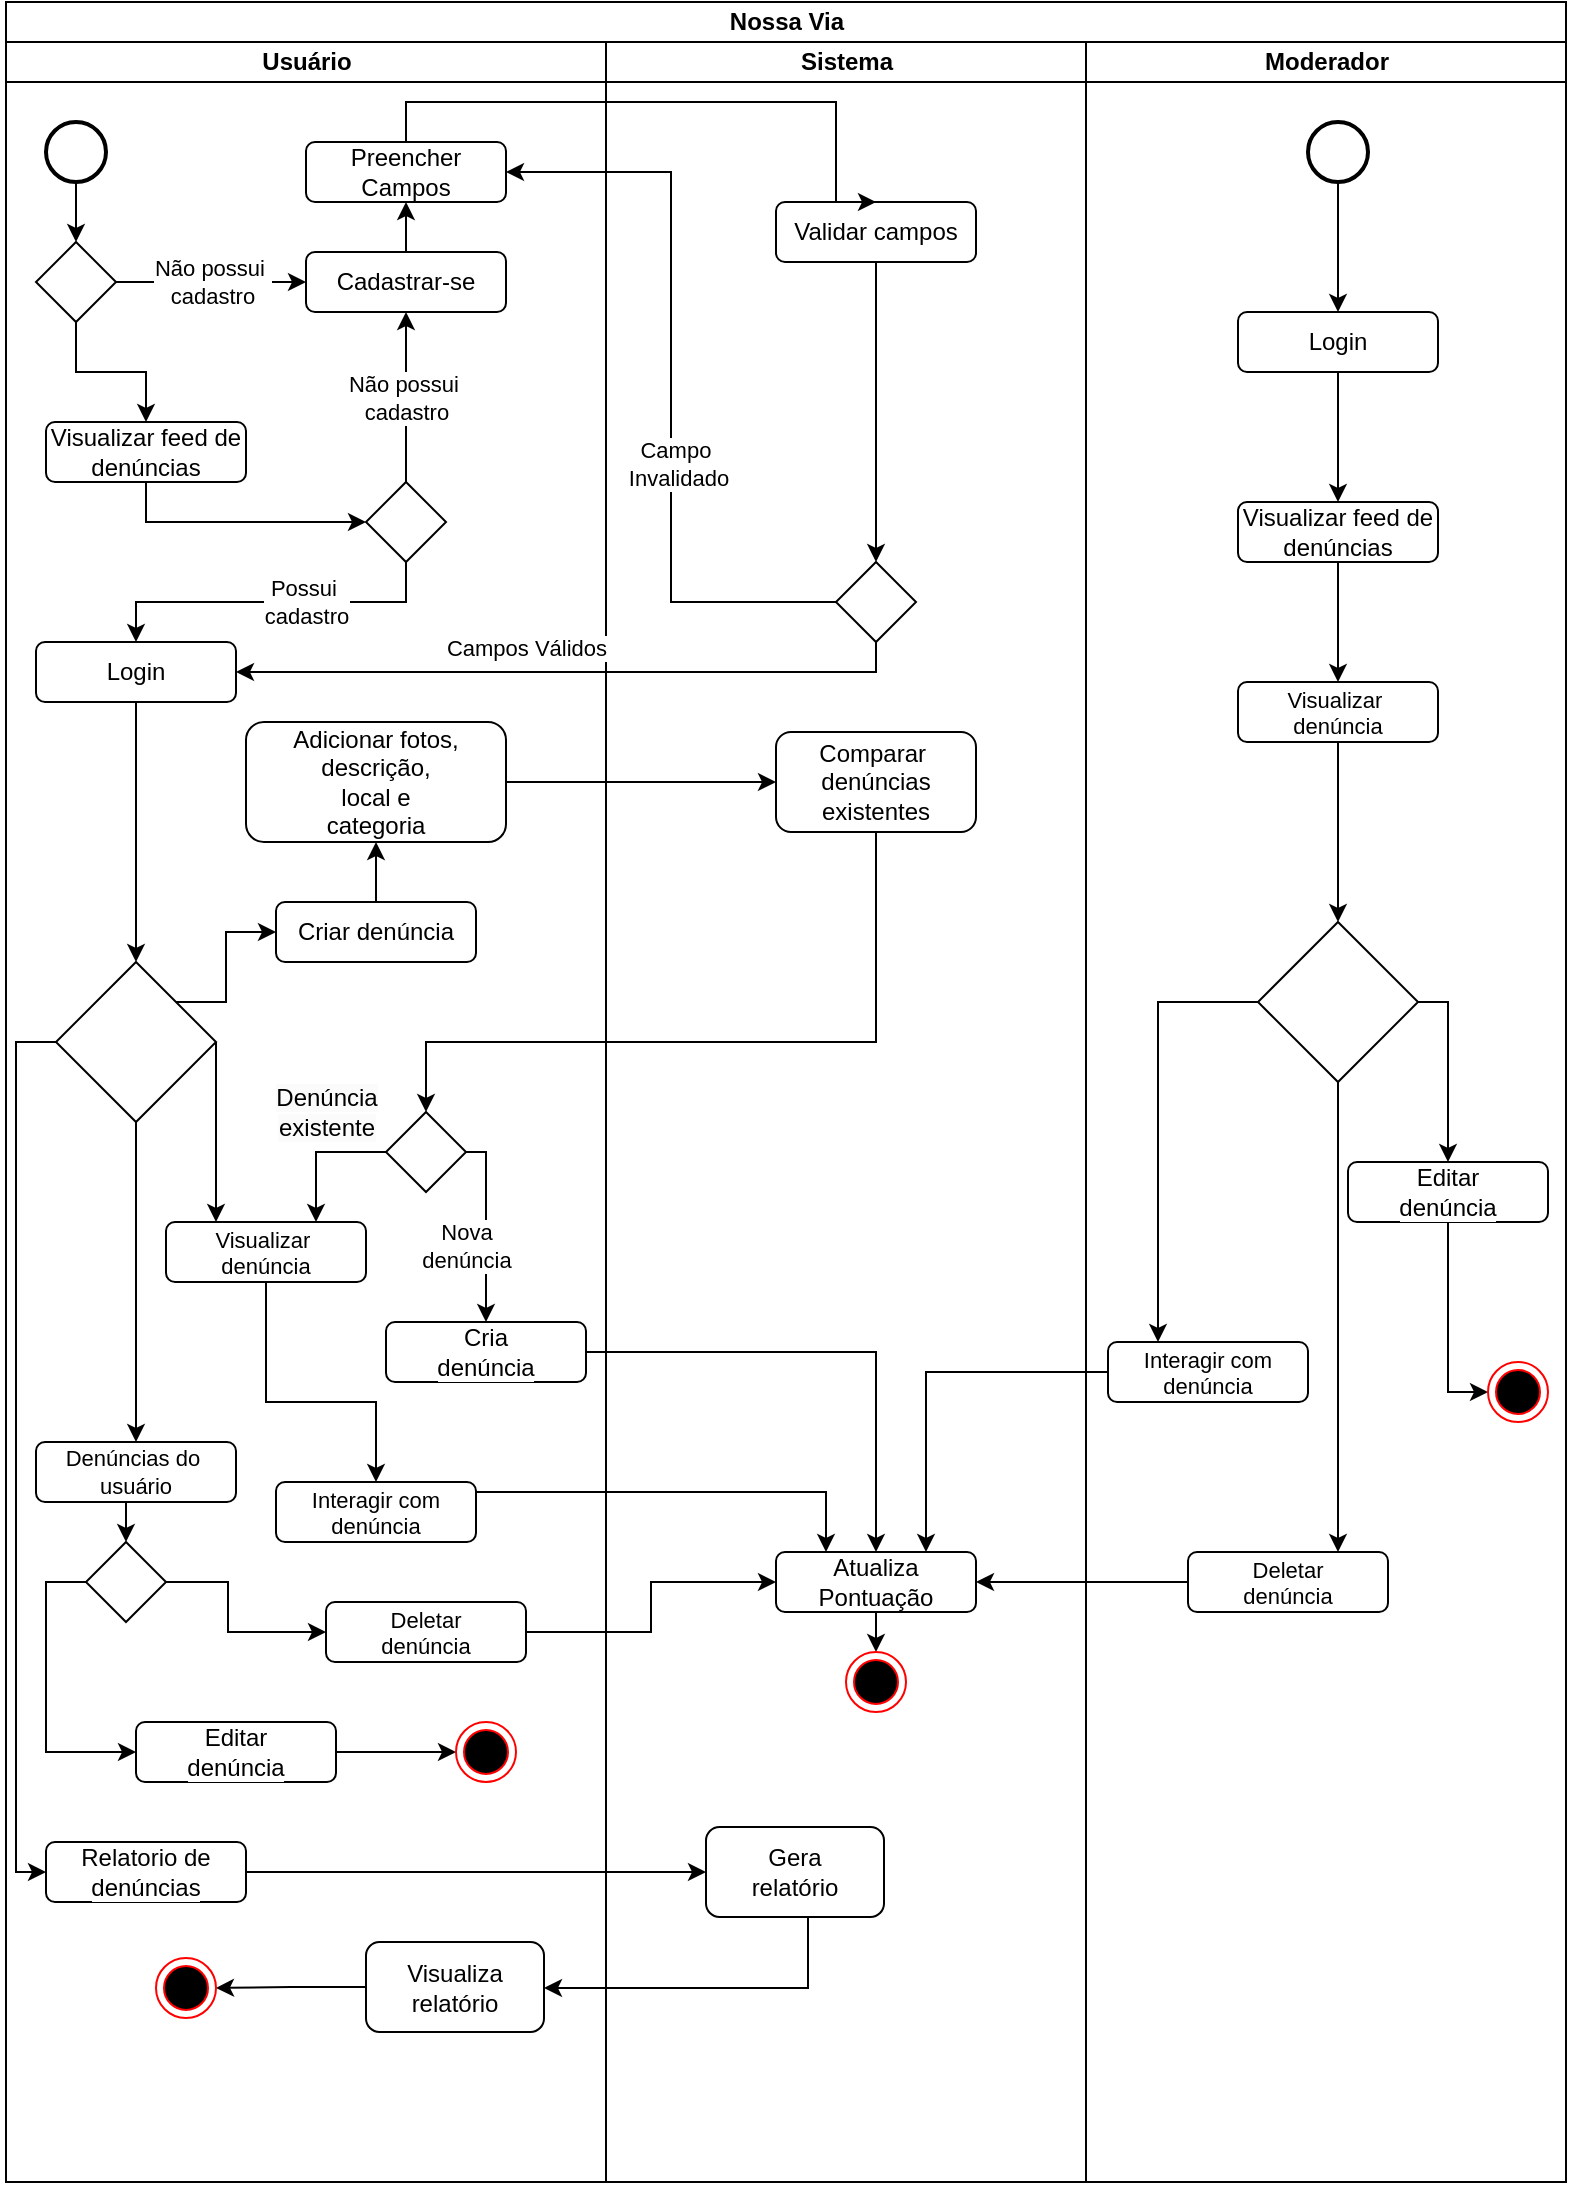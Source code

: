 <mxfile version="24.4.2" type="github">
  <diagram name="Página-1" id="CHLdNeRNkdQImlqFNEV8">
    <mxGraphModel dx="1167" dy="522" grid="1" gridSize="10" guides="1" tooltips="1" connect="1" arrows="1" fold="1" page="1" pageScale="1" pageWidth="827" pageHeight="1169" math="0" shadow="0">
      <root>
        <mxCell id="0" />
        <mxCell id="1" parent="0" />
        <mxCell id="Az9y1kuylAXkykiQbufH-1" value="Nossa Via" style="swimlane;childLayout=stackLayout;resizeParent=1;resizeParentMax=0;startSize=20;html=1;" parent="1" vertex="1">
          <mxGeometry x="9" y="30" width="780" height="1090" as="geometry" />
        </mxCell>
        <mxCell id="Az9y1kuylAXkykiQbufH-2" value="Usuário" style="swimlane;startSize=20;html=1;" parent="Az9y1kuylAXkykiQbufH-1" vertex="1">
          <mxGeometry y="20" width="300" height="1070" as="geometry" />
        </mxCell>
        <mxCell id="Az9y1kuylAXkykiQbufH-11" value="" style="strokeWidth=2;html=1;shape=mxgraph.flowchart.start_2;whiteSpace=wrap;" parent="Az9y1kuylAXkykiQbufH-2" vertex="1">
          <mxGeometry x="20" y="40" width="30" height="30" as="geometry" />
        </mxCell>
        <mxCell id="Az9y1kuylAXkykiQbufH-15" value="Cadastrar-se" style="rounded=1;whiteSpace=wrap;html=1;" parent="Az9y1kuylAXkykiQbufH-2" vertex="1">
          <mxGeometry x="150" y="105" width="100" height="30" as="geometry" />
        </mxCell>
        <mxCell id="Az9y1kuylAXkykiQbufH-16" value="Preencher Campos" style="rounded=1;whiteSpace=wrap;html=1;" parent="Az9y1kuylAXkykiQbufH-2" vertex="1">
          <mxGeometry x="150" y="50" width="100" height="30" as="geometry" />
        </mxCell>
        <mxCell id="Az9y1kuylAXkykiQbufH-37" style="edgeStyle=orthogonalEdgeStyle;rounded=0;orthogonalLoop=1;jettySize=auto;html=1;exitX=0.5;exitY=1;exitDx=0;exitDy=0;entryX=0;entryY=0.5;entryDx=0;entryDy=0;" parent="Az9y1kuylAXkykiQbufH-2" source="Az9y1kuylAXkykiQbufH-17" target="Az9y1kuylAXkykiQbufH-21" edge="1">
          <mxGeometry relative="1" as="geometry">
            <Array as="points">
              <mxPoint x="70" y="240" />
            </Array>
          </mxGeometry>
        </mxCell>
        <mxCell id="Az9y1kuylAXkykiQbufH-17" value="Visualizar feed de denúncias" style="rounded=1;whiteSpace=wrap;html=1;" parent="Az9y1kuylAXkykiQbufH-2" vertex="1">
          <mxGeometry x="20" y="190" width="100" height="30" as="geometry" />
        </mxCell>
        <mxCell id="LEmSxex1HMGeFkHmw5tu-7" style="edgeStyle=orthogonalEdgeStyle;rounded=0;orthogonalLoop=1;jettySize=auto;html=1;exitX=0.5;exitY=1;exitDx=0;exitDy=0;entryX=0.5;entryY=0;entryDx=0;entryDy=0;" edge="1" parent="Az9y1kuylAXkykiQbufH-2" source="Az9y1kuylAXkykiQbufH-19" target="LEmSxex1HMGeFkHmw5tu-8">
          <mxGeometry relative="1" as="geometry">
            <mxPoint x="100" y="380" as="targetPoint" />
          </mxGeometry>
        </mxCell>
        <mxCell id="Az9y1kuylAXkykiQbufH-19" value="Login" style="rounded=1;whiteSpace=wrap;html=1;" parent="Az9y1kuylAXkykiQbufH-2" vertex="1">
          <mxGeometry x="15" y="300" width="100" height="30" as="geometry" />
        </mxCell>
        <mxCell id="Az9y1kuylAXkykiQbufH-34" style="edgeStyle=orthogonalEdgeStyle;rounded=0;orthogonalLoop=1;jettySize=auto;html=1;exitX=0.5;exitY=1;exitDx=0;exitDy=0;entryX=0.5;entryY=0;entryDx=0;entryDy=0;" parent="Az9y1kuylAXkykiQbufH-2" source="Az9y1kuylAXkykiQbufH-20" target="Az9y1kuylAXkykiQbufH-17" edge="1">
          <mxGeometry relative="1" as="geometry" />
        </mxCell>
        <mxCell id="Az9y1kuylAXkykiQbufH-20" value="" style="rhombus;whiteSpace=wrap;html=1;" parent="Az9y1kuylAXkykiQbufH-2" vertex="1">
          <mxGeometry x="15" y="100" width="40" height="40" as="geometry" />
        </mxCell>
        <mxCell id="LEmSxex1HMGeFkHmw5tu-4" style="edgeStyle=orthogonalEdgeStyle;rounded=0;orthogonalLoop=1;jettySize=auto;html=1;exitX=0.5;exitY=1;exitDx=0;exitDy=0;" edge="1" parent="Az9y1kuylAXkykiQbufH-2" source="Az9y1kuylAXkykiQbufH-21" target="Az9y1kuylAXkykiQbufH-19">
          <mxGeometry relative="1" as="geometry" />
        </mxCell>
        <mxCell id="Az9y1kuylAXkykiQbufH-21" value="" style="rhombus;whiteSpace=wrap;html=1;" parent="Az9y1kuylAXkykiQbufH-2" vertex="1">
          <mxGeometry x="180" y="220" width="40" height="40" as="geometry" />
        </mxCell>
        <mxCell id="Az9y1kuylAXkykiQbufH-22" value="" style="endArrow=classic;html=1;rounded=0;exitX=0.5;exitY=1;exitDx=0;exitDy=0;exitPerimeter=0;entryX=0.5;entryY=0;entryDx=0;entryDy=0;" parent="Az9y1kuylAXkykiQbufH-2" source="Az9y1kuylAXkykiQbufH-11" target="Az9y1kuylAXkykiQbufH-20" edge="1">
          <mxGeometry width="50" height="50" relative="1" as="geometry">
            <mxPoint x="55" y="90" as="sourcePoint" />
            <mxPoint x="125" y="90" as="targetPoint" />
          </mxGeometry>
        </mxCell>
        <mxCell id="Az9y1kuylAXkykiQbufH-23" value="" style="endArrow=classic;html=1;rounded=0;entryX=0;entryY=0.5;entryDx=0;entryDy=0;exitX=1;exitY=0.5;exitDx=0;exitDy=0;" parent="Az9y1kuylAXkykiQbufH-2" target="Az9y1kuylAXkykiQbufH-15" edge="1" source="Az9y1kuylAXkykiQbufH-20">
          <mxGeometry relative="1" as="geometry">
            <mxPoint x="55" y="109.41" as="sourcePoint" />
            <mxPoint x="155" y="109.41" as="targetPoint" />
          </mxGeometry>
        </mxCell>
        <mxCell id="Az9y1kuylAXkykiQbufH-24" value="Não possui&amp;nbsp;&lt;div&gt;cadastro&lt;/div&gt;" style="edgeLabel;resizable=0;html=1;;align=center;verticalAlign=middle;" parent="Az9y1kuylAXkykiQbufH-23" connectable="0" vertex="1">
          <mxGeometry relative="1" as="geometry" />
        </mxCell>
        <mxCell id="Az9y1kuylAXkykiQbufH-25" value="" style="endArrow=classic;html=1;rounded=0;exitX=0.5;exitY=0;exitDx=0;exitDy=0;entryX=0.5;entryY=1;entryDx=0;entryDy=0;" parent="Az9y1kuylAXkykiQbufH-2" source="Az9y1kuylAXkykiQbufH-15" target="Az9y1kuylAXkykiQbufH-16" edge="1">
          <mxGeometry width="50" height="50" relative="1" as="geometry">
            <mxPoint x="200" y="120" as="sourcePoint" />
            <mxPoint x="270" y="120" as="targetPoint" />
          </mxGeometry>
        </mxCell>
        <mxCell id="Az9y1kuylAXkykiQbufH-38" value="" style="endArrow=classic;html=1;rounded=0;entryX=0.5;entryY=1;entryDx=0;entryDy=0;exitX=0.5;exitY=0;exitDx=0;exitDy=0;" parent="Az9y1kuylAXkykiQbufH-2" source="Az9y1kuylAXkykiQbufH-21" target="Az9y1kuylAXkykiQbufH-15" edge="1">
          <mxGeometry relative="1" as="geometry">
            <mxPoint x="210" y="200" as="sourcePoint" />
            <mxPoint x="255" y="205" as="targetPoint" />
          </mxGeometry>
        </mxCell>
        <mxCell id="Az9y1kuylAXkykiQbufH-39" value="Não possui&amp;nbsp;&lt;div&gt;cadastro&lt;/div&gt;" style="edgeLabel;resizable=0;html=1;;align=center;verticalAlign=middle;" parent="Az9y1kuylAXkykiQbufH-38" connectable="0" vertex="1">
          <mxGeometry relative="1" as="geometry" />
        </mxCell>
        <mxCell id="LEmSxex1HMGeFkHmw5tu-5" value="Possui&amp;nbsp;&lt;div&gt;cadastro&lt;/div&gt;" style="edgeLabel;resizable=0;html=1;;align=center;verticalAlign=middle;" connectable="0" vertex="1" parent="Az9y1kuylAXkykiQbufH-2">
          <mxGeometry x="210" y="190" as="geometry">
            <mxPoint x="-60" y="90" as="offset" />
          </mxGeometry>
        </mxCell>
        <mxCell id="LEmSxex1HMGeFkHmw5tu-9" style="edgeStyle=orthogonalEdgeStyle;rounded=0;orthogonalLoop=1;jettySize=auto;html=1;exitX=1;exitY=0;exitDx=0;exitDy=0;entryX=0;entryY=0.5;entryDx=0;entryDy=0;" edge="1" parent="Az9y1kuylAXkykiQbufH-2" source="LEmSxex1HMGeFkHmw5tu-8" target="LEmSxex1HMGeFkHmw5tu-11">
          <mxGeometry relative="1" as="geometry">
            <mxPoint x="110" y="450" as="targetPoint" />
            <Array as="points">
              <mxPoint x="110" y="480" />
              <mxPoint x="110" y="445" />
            </Array>
          </mxGeometry>
        </mxCell>
        <mxCell id="LEmSxex1HMGeFkHmw5tu-42" style="edgeStyle=orthogonalEdgeStyle;rounded=0;orthogonalLoop=1;jettySize=auto;html=1;exitX=1;exitY=0.5;exitDx=0;exitDy=0;entryX=0.25;entryY=0;entryDx=0;entryDy=0;" edge="1" parent="Az9y1kuylAXkykiQbufH-2" source="LEmSxex1HMGeFkHmw5tu-8" target="LEmSxex1HMGeFkHmw5tu-41">
          <mxGeometry relative="1" as="geometry">
            <Array as="points">
              <mxPoint x="105" y="550" />
              <mxPoint x="105" y="550" />
            </Array>
          </mxGeometry>
        </mxCell>
        <mxCell id="LEmSxex1HMGeFkHmw5tu-134" style="edgeStyle=orthogonalEdgeStyle;rounded=0;orthogonalLoop=1;jettySize=auto;html=1;exitX=0;exitY=0.5;exitDx=0;exitDy=0;entryX=0;entryY=0.5;entryDx=0;entryDy=0;" edge="1" parent="Az9y1kuylAXkykiQbufH-2" source="LEmSxex1HMGeFkHmw5tu-8" target="LEmSxex1HMGeFkHmw5tu-132">
          <mxGeometry relative="1" as="geometry" />
        </mxCell>
        <mxCell id="LEmSxex1HMGeFkHmw5tu-138" style="edgeStyle=orthogonalEdgeStyle;rounded=0;orthogonalLoop=1;jettySize=auto;html=1;exitX=0.5;exitY=1;exitDx=0;exitDy=0;entryX=0.5;entryY=0;entryDx=0;entryDy=0;" edge="1" parent="Az9y1kuylAXkykiQbufH-2" source="LEmSxex1HMGeFkHmw5tu-8" target="LEmSxex1HMGeFkHmw5tu-135">
          <mxGeometry relative="1" as="geometry" />
        </mxCell>
        <mxCell id="LEmSxex1HMGeFkHmw5tu-8" value="" style="rhombus;whiteSpace=wrap;html=1;" vertex="1" parent="Az9y1kuylAXkykiQbufH-2">
          <mxGeometry x="25" y="460" width="80" height="80" as="geometry" />
        </mxCell>
        <mxCell id="LEmSxex1HMGeFkHmw5tu-35" style="edgeStyle=orthogonalEdgeStyle;rounded=0;orthogonalLoop=1;jettySize=auto;html=1;exitX=0.5;exitY=0;exitDx=0;exitDy=0;entryX=0.5;entryY=1;entryDx=0;entryDy=0;" edge="1" parent="Az9y1kuylAXkykiQbufH-2" source="LEmSxex1HMGeFkHmw5tu-11" target="LEmSxex1HMGeFkHmw5tu-34">
          <mxGeometry relative="1" as="geometry" />
        </mxCell>
        <mxCell id="LEmSxex1HMGeFkHmw5tu-11" value="&lt;font style=&quot;font-size: 12px;&quot;&gt;Criar&amp;nbsp;&lt;span style=&quot;text-wrap: nowrap; background-color: rgb(255, 255, 255);&quot;&gt;denúncia&lt;/span&gt;&lt;/font&gt;" style="rounded=1;whiteSpace=wrap;html=1;" vertex="1" parent="Az9y1kuylAXkykiQbufH-2">
          <mxGeometry x="135" y="430" width="100" height="30" as="geometry" />
        </mxCell>
        <mxCell id="LEmSxex1HMGeFkHmw5tu-34" value="Adicionar fotos,&lt;br&gt;descrição,&lt;br&gt;local e&lt;br&gt;categoria" style="rounded=1;whiteSpace=wrap;html=1;" vertex="1" parent="Az9y1kuylAXkykiQbufH-2">
          <mxGeometry x="120" y="340" width="130" height="60" as="geometry" />
        </mxCell>
        <mxCell id="LEmSxex1HMGeFkHmw5tu-133" style="edgeStyle=orthogonalEdgeStyle;rounded=0;orthogonalLoop=1;jettySize=auto;html=1;exitX=0.5;exitY=1;exitDx=0;exitDy=0;entryX=0.5;entryY=0;entryDx=0;entryDy=0;" edge="1" parent="Az9y1kuylAXkykiQbufH-2" source="LEmSxex1HMGeFkHmw5tu-41" target="LEmSxex1HMGeFkHmw5tu-75">
          <mxGeometry relative="1" as="geometry">
            <Array as="points">
              <mxPoint x="130" y="680" />
              <mxPoint x="185" y="680" />
            </Array>
          </mxGeometry>
        </mxCell>
        <mxCell id="LEmSxex1HMGeFkHmw5tu-41" value="&lt;font style=&quot;font-size: 11px;&quot;&gt;Visualizar&amp;nbsp;&lt;/font&gt;&lt;div style=&quot;font-size: 11px;&quot;&gt;&lt;span style=&quot;text-wrap: nowrap; background-color: rgb(255, 255, 255);&quot;&gt;&lt;font style=&quot;font-size: 11px;&quot;&gt;denúncia&lt;/font&gt;&lt;/span&gt;&lt;/div&gt;" style="rounded=1;whiteSpace=wrap;html=1;" vertex="1" parent="Az9y1kuylAXkykiQbufH-2">
          <mxGeometry x="80" y="590" width="100" height="30" as="geometry" />
        </mxCell>
        <mxCell id="LEmSxex1HMGeFkHmw5tu-75" value="&lt;font style=&quot;font-size: 11px;&quot;&gt;Interagir com&lt;/font&gt;&lt;div style=&quot;font-size: 11px;&quot;&gt;&lt;span style=&quot;text-wrap: nowrap; background-color: rgb(255, 255, 255);&quot;&gt;&lt;font style=&quot;font-size: 11px;&quot;&gt;denúncia&lt;/font&gt;&lt;/span&gt;&lt;br&gt;&lt;/div&gt;" style="rounded=1;whiteSpace=wrap;html=1;" vertex="1" parent="Az9y1kuylAXkykiQbufH-2">
          <mxGeometry x="135" y="720" width="100" height="30" as="geometry" />
        </mxCell>
        <mxCell id="LEmSxex1HMGeFkHmw5tu-127" value="&lt;font style=&quot;font-size: 11px;&quot;&gt;Deletar&lt;/font&gt;&lt;div style=&quot;font-size: 11px;&quot;&gt;&lt;span style=&quot;text-wrap: nowrap; background-color: rgb(255, 255, 255);&quot;&gt;&lt;font style=&quot;font-size: 11px;&quot;&gt;denúncia&lt;/font&gt;&lt;/span&gt;&lt;br&gt;&lt;/div&gt;" style="rounded=1;whiteSpace=wrap;html=1;" vertex="1" parent="Az9y1kuylAXkykiQbufH-2">
          <mxGeometry x="160" y="780" width="100" height="30" as="geometry" />
        </mxCell>
        <mxCell id="LEmSxex1HMGeFkHmw5tu-131" style="edgeStyle=orthogonalEdgeStyle;rounded=0;orthogonalLoop=1;jettySize=auto;html=1;exitX=1;exitY=0.5;exitDx=0;exitDy=0;entryX=0;entryY=0.5;entryDx=0;entryDy=0;" edge="1" parent="Az9y1kuylAXkykiQbufH-2" source="LEmSxex1HMGeFkHmw5tu-128" target="LEmSxex1HMGeFkHmw5tu-129">
          <mxGeometry relative="1" as="geometry" />
        </mxCell>
        <mxCell id="LEmSxex1HMGeFkHmw5tu-128" value="Editar&lt;div&gt;&lt;span style=&quot;text-wrap: nowrap; background-color: rgb(255, 255, 255);&quot;&gt;denúncia&lt;/span&gt;&lt;br&gt;&lt;/div&gt;" style="rounded=1;whiteSpace=wrap;html=1;" vertex="1" parent="Az9y1kuylAXkykiQbufH-2">
          <mxGeometry x="65" y="840" width="100" height="30" as="geometry" />
        </mxCell>
        <mxCell id="LEmSxex1HMGeFkHmw5tu-129" value="" style="ellipse;html=1;shape=endState;fillColor=#000000;strokeColor=#ff0000;" vertex="1" parent="Az9y1kuylAXkykiQbufH-2">
          <mxGeometry x="225" y="840" width="30" height="30" as="geometry" />
        </mxCell>
        <mxCell id="LEmSxex1HMGeFkHmw5tu-132" value="&lt;div&gt;&lt;div&gt;Relatorio de&lt;/div&gt;&lt;div&gt;&lt;span style=&quot;background-color: rgb(255, 255, 255); text-wrap: nowrap;&quot;&gt;denúncias&lt;/span&gt;&lt;/div&gt;&lt;/div&gt;" style="rounded=1;whiteSpace=wrap;html=1;" vertex="1" parent="Az9y1kuylAXkykiQbufH-2">
          <mxGeometry x="20" y="900" width="100" height="30" as="geometry" />
        </mxCell>
        <mxCell id="LEmSxex1HMGeFkHmw5tu-136" style="edgeStyle=orthogonalEdgeStyle;rounded=0;orthogonalLoop=1;jettySize=auto;html=1;exitX=0;exitY=0.5;exitDx=0;exitDy=0;entryX=0;entryY=0.5;entryDx=0;entryDy=0;" edge="1" parent="Az9y1kuylAXkykiQbufH-2" source="LEmSxex1HMGeFkHmw5tu-192" target="LEmSxex1HMGeFkHmw5tu-128">
          <mxGeometry relative="1" as="geometry" />
        </mxCell>
        <mxCell id="LEmSxex1HMGeFkHmw5tu-137" style="edgeStyle=orthogonalEdgeStyle;rounded=0;orthogonalLoop=1;jettySize=auto;html=1;exitX=1;exitY=0.5;exitDx=0;exitDy=0;entryX=0;entryY=0.5;entryDx=0;entryDy=0;" edge="1" parent="Az9y1kuylAXkykiQbufH-2" source="LEmSxex1HMGeFkHmw5tu-192" target="LEmSxex1HMGeFkHmw5tu-127">
          <mxGeometry relative="1" as="geometry">
            <Array as="points">
              <mxPoint x="111" y="770" />
              <mxPoint x="111" y="795" />
            </Array>
          </mxGeometry>
        </mxCell>
        <mxCell id="LEmSxex1HMGeFkHmw5tu-193" style="edgeStyle=orthogonalEdgeStyle;rounded=0;orthogonalLoop=1;jettySize=auto;html=1;exitX=0.5;exitY=1;exitDx=0;exitDy=0;entryX=0.5;entryY=0;entryDx=0;entryDy=0;" edge="1" parent="Az9y1kuylAXkykiQbufH-2" source="LEmSxex1HMGeFkHmw5tu-135" target="LEmSxex1HMGeFkHmw5tu-192">
          <mxGeometry relative="1" as="geometry" />
        </mxCell>
        <mxCell id="LEmSxex1HMGeFkHmw5tu-135" value="&lt;div style=&quot;text-wrap: nowrap; font-size: 11px;&quot;&gt;&lt;font style=&quot;font-size: 11px;&quot;&gt;&lt;span style=&quot;text-wrap: wrap;&quot;&gt;Denúncias&amp;nbsp;&lt;/span&gt;&lt;span style=&quot;background-color: initial; text-wrap: wrap;&quot;&gt;do&amp;nbsp;&lt;/span&gt;&lt;/font&gt;&lt;/div&gt;&lt;div style=&quot;font-size: 11px;&quot;&gt;&lt;font style=&quot;font-size: 11px;&quot;&gt;usuário&lt;/font&gt;&lt;/div&gt;" style="rounded=1;whiteSpace=wrap;html=1;" vertex="1" parent="Az9y1kuylAXkykiQbufH-2">
          <mxGeometry x="15" y="700" width="100" height="30" as="geometry" />
        </mxCell>
        <mxCell id="LEmSxex1HMGeFkHmw5tu-38" value="" style="rhombus;whiteSpace=wrap;html=1;" vertex="1" parent="Az9y1kuylAXkykiQbufH-2">
          <mxGeometry x="190" y="535" width="40" height="40" as="geometry" />
        </mxCell>
        <mxCell id="LEmSxex1HMGeFkHmw5tu-40" style="edgeStyle=orthogonalEdgeStyle;rounded=0;orthogonalLoop=1;jettySize=auto;html=1;exitX=0;exitY=0.5;exitDx=0;exitDy=0;entryX=0.75;entryY=0;entryDx=0;entryDy=0;" edge="1" parent="Az9y1kuylAXkykiQbufH-2" source="LEmSxex1HMGeFkHmw5tu-38" target="LEmSxex1HMGeFkHmw5tu-41">
          <mxGeometry relative="1" as="geometry">
            <mxPoint x="250" y="520" as="targetPoint" />
            <Array as="points">
              <mxPoint x="155" y="555" />
            </Array>
          </mxGeometry>
        </mxCell>
        <mxCell id="LEmSxex1HMGeFkHmw5tu-139" value="&lt;div&gt;&lt;span style=&quot;font-size: 12px; text-wrap: wrap; background-color: rgb(251, 251, 251);&quot;&gt;Denúncia&lt;/span&gt;&lt;br&gt;&lt;/div&gt;&lt;div&gt;&lt;span style=&quot;font-size: 12px; text-wrap: wrap; background-color: rgb(251, 251, 251);&quot;&gt;existente&lt;/span&gt;&lt;/div&gt;" style="edgeLabel;html=1;align=center;verticalAlign=middle;resizable=0;points=[];" vertex="1" connectable="0" parent="LEmSxex1HMGeFkHmw5tu-40">
          <mxGeometry x="-0.024" y="-1" relative="1" as="geometry">
            <mxPoint x="4" y="-19" as="offset" />
          </mxGeometry>
        </mxCell>
        <mxCell id="LEmSxex1HMGeFkHmw5tu-43" value="&lt;font style=&quot;font-size: 12px;&quot;&gt;Cria&lt;/font&gt;&lt;div style=&quot;&quot;&gt;&lt;span style=&quot;text-wrap: nowrap; background-color: rgb(255, 255, 255);&quot;&gt;&lt;font style=&quot;font-size: 12px;&quot;&gt;denúncia&lt;/font&gt;&lt;/span&gt;&lt;br&gt;&lt;/div&gt;" style="rounded=1;whiteSpace=wrap;html=1;" vertex="1" parent="Az9y1kuylAXkykiQbufH-2">
          <mxGeometry x="190" y="640" width="100" height="30" as="geometry" />
        </mxCell>
        <mxCell id="LEmSxex1HMGeFkHmw5tu-44" style="edgeStyle=orthogonalEdgeStyle;rounded=0;orthogonalLoop=1;jettySize=auto;html=1;exitX=1;exitY=0.5;exitDx=0;exitDy=0;entryX=0.5;entryY=0;entryDx=0;entryDy=0;" edge="1" parent="Az9y1kuylAXkykiQbufH-2" source="LEmSxex1HMGeFkHmw5tu-38" target="LEmSxex1HMGeFkHmw5tu-43">
          <mxGeometry relative="1" as="geometry">
            <Array as="points">
              <mxPoint x="240" y="555" />
            </Array>
          </mxGeometry>
        </mxCell>
        <mxCell id="LEmSxex1HMGeFkHmw5tu-149" value="Nova&lt;div&gt;denúncia&lt;/div&gt;" style="edgeLabel;html=1;align=center;verticalAlign=middle;resizable=0;points=[];" vertex="1" connectable="0" parent="LEmSxex1HMGeFkHmw5tu-44">
          <mxGeometry x="0.197" y="-1" relative="1" as="geometry">
            <mxPoint x="-9" as="offset" />
          </mxGeometry>
        </mxCell>
        <mxCell id="LEmSxex1HMGeFkHmw5tu-155" style="edgeStyle=orthogonalEdgeStyle;rounded=0;orthogonalLoop=1;jettySize=auto;html=1;exitX=0;exitY=0.5;exitDx=0;exitDy=0;entryX=1;entryY=0.5;entryDx=0;entryDy=0;" edge="1" parent="Az9y1kuylAXkykiQbufH-2" source="LEmSxex1HMGeFkHmw5tu-152" target="LEmSxex1HMGeFkHmw5tu-154">
          <mxGeometry relative="1" as="geometry" />
        </mxCell>
        <mxCell id="LEmSxex1HMGeFkHmw5tu-152" value="Visualiza&lt;div&gt;relatório&lt;/div&gt;" style="whiteSpace=wrap;html=1;rounded=1;" vertex="1" parent="Az9y1kuylAXkykiQbufH-2">
          <mxGeometry x="180" y="950" width="89" height="45" as="geometry" />
        </mxCell>
        <mxCell id="LEmSxex1HMGeFkHmw5tu-154" value="" style="ellipse;html=1;shape=endState;fillColor=#000000;strokeColor=#ff0000;" vertex="1" parent="Az9y1kuylAXkykiQbufH-2">
          <mxGeometry x="75" y="958" width="30" height="30" as="geometry" />
        </mxCell>
        <mxCell id="LEmSxex1HMGeFkHmw5tu-192" value="" style="rhombus;whiteSpace=wrap;html=1;" vertex="1" parent="Az9y1kuylAXkykiQbufH-2">
          <mxGeometry x="40" y="750" width="40" height="40" as="geometry" />
        </mxCell>
        <mxCell id="Az9y1kuylAXkykiQbufH-10" value="Sistema" style="swimlane;startSize=20;html=1;" parent="Az9y1kuylAXkykiQbufH-1" vertex="1">
          <mxGeometry x="300" y="20" width="240" height="1070" as="geometry" />
        </mxCell>
        <mxCell id="Az9y1kuylAXkykiQbufH-30" style="edgeStyle=orthogonalEdgeStyle;rounded=0;orthogonalLoop=1;jettySize=auto;html=1;exitX=0.5;exitY=1;exitDx=0;exitDy=0;entryX=0.5;entryY=0;entryDx=0;entryDy=0;" parent="Az9y1kuylAXkykiQbufH-10" source="Az9y1kuylAXkykiQbufH-26" target="Az9y1kuylAXkykiQbufH-28" edge="1">
          <mxGeometry relative="1" as="geometry" />
        </mxCell>
        <mxCell id="Az9y1kuylAXkykiQbufH-26" value="Validar campos" style="rounded=1;whiteSpace=wrap;html=1;" parent="Az9y1kuylAXkykiQbufH-10" vertex="1">
          <mxGeometry x="85" y="80" width="100" height="30" as="geometry" />
        </mxCell>
        <mxCell id="Az9y1kuylAXkykiQbufH-28" value="" style="rhombus;whiteSpace=wrap;html=1;" parent="Az9y1kuylAXkykiQbufH-10" vertex="1">
          <mxGeometry x="115" y="260" width="40" height="40" as="geometry" />
        </mxCell>
        <mxCell id="LEmSxex1HMGeFkHmw5tu-36" value="Comparar&amp;nbsp;&lt;div&gt;&lt;span style=&quot;text-wrap: nowrap; background-color: rgb(255, 255, 255);&quot;&gt;&lt;font style=&quot;font-size: 12px;&quot;&gt;denúncias&lt;/font&gt;&lt;/span&gt;&lt;div&gt;existentes&lt;/div&gt;&lt;/div&gt;" style="rounded=1;whiteSpace=wrap;html=1;" vertex="1" parent="Az9y1kuylAXkykiQbufH-10">
          <mxGeometry x="85" y="345" width="100" height="50" as="geometry" />
        </mxCell>
        <mxCell id="LEmSxex1HMGeFkHmw5tu-48" style="edgeStyle=orthogonalEdgeStyle;rounded=0;orthogonalLoop=1;jettySize=auto;html=1;exitX=0.5;exitY=1;exitDx=0;exitDy=0;entryX=0.5;entryY=0;entryDx=0;entryDy=0;" edge="1" parent="Az9y1kuylAXkykiQbufH-10" source="LEmSxex1HMGeFkHmw5tu-46" target="LEmSxex1HMGeFkHmw5tu-47">
          <mxGeometry relative="1" as="geometry" />
        </mxCell>
        <mxCell id="LEmSxex1HMGeFkHmw5tu-46" value="Atualiza Pontuação" style="rounded=1;whiteSpace=wrap;html=1;" vertex="1" parent="Az9y1kuylAXkykiQbufH-10">
          <mxGeometry x="85" y="755" width="100" height="30" as="geometry" />
        </mxCell>
        <mxCell id="LEmSxex1HMGeFkHmw5tu-47" value="" style="ellipse;html=1;shape=endState;fillColor=#000000;strokeColor=#ff0000;" vertex="1" parent="Az9y1kuylAXkykiQbufH-10">
          <mxGeometry x="120" y="805" width="30" height="30" as="geometry" />
        </mxCell>
        <mxCell id="LEmSxex1HMGeFkHmw5tu-150" value="Gera&lt;div&gt;relatório&lt;/div&gt;" style="whiteSpace=wrap;html=1;rounded=1;" vertex="1" parent="Az9y1kuylAXkykiQbufH-10">
          <mxGeometry x="50" y="892.5" width="89" height="45" as="geometry" />
        </mxCell>
        <mxCell id="Az9y1kuylAXkykiQbufH-4" value="Moderador" style="swimlane;startSize=20;html=1;" parent="Az9y1kuylAXkykiQbufH-1" vertex="1">
          <mxGeometry x="540" y="20" width="240" height="1070" as="geometry" />
        </mxCell>
        <mxCell id="LEmSxex1HMGeFkHmw5tu-198" style="edgeStyle=orthogonalEdgeStyle;rounded=0;orthogonalLoop=1;jettySize=auto;html=1;exitX=0.5;exitY=1;exitDx=0;exitDy=0;exitPerimeter=0;" edge="1" parent="Az9y1kuylAXkykiQbufH-4" source="LEmSxex1HMGeFkHmw5tu-156" target="LEmSxex1HMGeFkHmw5tu-157">
          <mxGeometry relative="1" as="geometry" />
        </mxCell>
        <mxCell id="LEmSxex1HMGeFkHmw5tu-156" value="" style="strokeWidth=2;html=1;shape=mxgraph.flowchart.start_2;whiteSpace=wrap;" vertex="1" parent="Az9y1kuylAXkykiQbufH-4">
          <mxGeometry x="111" y="40" width="30" height="30" as="geometry" />
        </mxCell>
        <mxCell id="LEmSxex1HMGeFkHmw5tu-199" style="edgeStyle=orthogonalEdgeStyle;rounded=0;orthogonalLoop=1;jettySize=auto;html=1;exitX=0.5;exitY=1;exitDx=0;exitDy=0;entryX=0.5;entryY=0;entryDx=0;entryDy=0;" edge="1" parent="Az9y1kuylAXkykiQbufH-4" source="LEmSxex1HMGeFkHmw5tu-157" target="LEmSxex1HMGeFkHmw5tu-158">
          <mxGeometry relative="1" as="geometry" />
        </mxCell>
        <mxCell id="LEmSxex1HMGeFkHmw5tu-157" value="Login" style="rounded=1;whiteSpace=wrap;html=1;" vertex="1" parent="Az9y1kuylAXkykiQbufH-4">
          <mxGeometry x="76" y="135" width="100" height="30" as="geometry" />
        </mxCell>
        <mxCell id="LEmSxex1HMGeFkHmw5tu-200" style="edgeStyle=orthogonalEdgeStyle;rounded=0;orthogonalLoop=1;jettySize=auto;html=1;exitX=0.5;exitY=1;exitDx=0;exitDy=0;" edge="1" parent="Az9y1kuylAXkykiQbufH-4" source="LEmSxex1HMGeFkHmw5tu-158" target="LEmSxex1HMGeFkHmw5tu-181">
          <mxGeometry relative="1" as="geometry" />
        </mxCell>
        <mxCell id="LEmSxex1HMGeFkHmw5tu-158" value="Visualizar feed de denúncias" style="rounded=1;whiteSpace=wrap;html=1;" vertex="1" parent="Az9y1kuylAXkykiQbufH-4">
          <mxGeometry x="76" y="230" width="100" height="30" as="geometry" />
        </mxCell>
        <mxCell id="LEmSxex1HMGeFkHmw5tu-201" style="edgeStyle=orthogonalEdgeStyle;rounded=0;orthogonalLoop=1;jettySize=auto;html=1;exitX=0.5;exitY=1;exitDx=0;exitDy=0;entryX=0.5;entryY=0;entryDx=0;entryDy=0;" edge="1" parent="Az9y1kuylAXkykiQbufH-4" source="LEmSxex1HMGeFkHmw5tu-181" target="LEmSxex1HMGeFkHmw5tu-197">
          <mxGeometry relative="1" as="geometry" />
        </mxCell>
        <mxCell id="LEmSxex1HMGeFkHmw5tu-181" value="&lt;font style=&quot;font-size: 11px;&quot;&gt;Visualizar&amp;nbsp;&lt;/font&gt;&lt;div style=&quot;font-size: 11px;&quot;&gt;&lt;span style=&quot;text-wrap: nowrap; background-color: rgb(255, 255, 255);&quot;&gt;&lt;font style=&quot;font-size: 11px;&quot;&gt;denúncia&lt;/font&gt;&lt;/span&gt;&lt;/div&gt;" style="rounded=1;whiteSpace=wrap;html=1;" vertex="1" parent="Az9y1kuylAXkykiQbufH-4">
          <mxGeometry x="76" y="320" width="100" height="30" as="geometry" />
        </mxCell>
        <mxCell id="LEmSxex1HMGeFkHmw5tu-182" value="&lt;font style=&quot;font-size: 11px;&quot;&gt;Interagir com&lt;/font&gt;&lt;div style=&quot;font-size: 11px;&quot;&gt;&lt;span style=&quot;text-wrap: nowrap; background-color: rgb(255, 255, 255);&quot;&gt;&lt;font style=&quot;font-size: 11px;&quot;&gt;denúncia&lt;/font&gt;&lt;/span&gt;&lt;br&gt;&lt;/div&gt;" style="rounded=1;whiteSpace=wrap;html=1;" vertex="1" parent="Az9y1kuylAXkykiQbufH-4">
          <mxGeometry x="11" y="650" width="100" height="30" as="geometry" />
        </mxCell>
        <mxCell id="LEmSxex1HMGeFkHmw5tu-184" value="&lt;font style=&quot;font-size: 11px;&quot;&gt;Deletar&lt;/font&gt;&lt;div style=&quot;font-size: 11px;&quot;&gt;&lt;span style=&quot;text-wrap: nowrap; background-color: rgb(255, 255, 255);&quot;&gt;&lt;font style=&quot;font-size: 11px;&quot;&gt;denúncia&lt;/font&gt;&lt;/span&gt;&lt;br&gt;&lt;/div&gt;" style="rounded=1;whiteSpace=wrap;html=1;" vertex="1" parent="Az9y1kuylAXkykiQbufH-4">
          <mxGeometry x="51" y="755" width="100" height="30" as="geometry" />
        </mxCell>
        <mxCell id="LEmSxex1HMGeFkHmw5tu-185" style="edgeStyle=orthogonalEdgeStyle;rounded=0;orthogonalLoop=1;jettySize=auto;html=1;exitX=0.5;exitY=1;exitDx=0;exitDy=0;entryX=0;entryY=0.5;entryDx=0;entryDy=0;" edge="1" parent="Az9y1kuylAXkykiQbufH-4" source="LEmSxex1HMGeFkHmw5tu-186" target="LEmSxex1HMGeFkHmw5tu-187">
          <mxGeometry relative="1" as="geometry" />
        </mxCell>
        <mxCell id="LEmSxex1HMGeFkHmw5tu-186" value="Editar&lt;div&gt;&lt;span style=&quot;text-wrap: nowrap; background-color: rgb(255, 255, 255);&quot;&gt;denúncia&lt;/span&gt;&lt;br&gt;&lt;/div&gt;" style="rounded=1;whiteSpace=wrap;html=1;" vertex="1" parent="Az9y1kuylAXkykiQbufH-4">
          <mxGeometry x="131" y="560" width="100" height="30" as="geometry" />
        </mxCell>
        <mxCell id="LEmSxex1HMGeFkHmw5tu-187" value="" style="ellipse;html=1;shape=endState;fillColor=#000000;strokeColor=#ff0000;" vertex="1" parent="Az9y1kuylAXkykiQbufH-4">
          <mxGeometry x="201" y="660" width="30" height="30" as="geometry" />
        </mxCell>
        <mxCell id="LEmSxex1HMGeFkHmw5tu-202" style="edgeStyle=orthogonalEdgeStyle;rounded=0;orthogonalLoop=1;jettySize=auto;html=1;exitX=1;exitY=0.5;exitDx=0;exitDy=0;entryX=0.5;entryY=0;entryDx=0;entryDy=0;" edge="1" parent="Az9y1kuylAXkykiQbufH-4" source="LEmSxex1HMGeFkHmw5tu-197" target="LEmSxex1HMGeFkHmw5tu-186">
          <mxGeometry relative="1" as="geometry">
            <Array as="points">
              <mxPoint x="181" y="480" />
            </Array>
          </mxGeometry>
        </mxCell>
        <mxCell id="LEmSxex1HMGeFkHmw5tu-203" style="edgeStyle=orthogonalEdgeStyle;rounded=0;orthogonalLoop=1;jettySize=auto;html=1;exitX=0;exitY=0.5;exitDx=0;exitDy=0;entryX=0.25;entryY=0;entryDx=0;entryDy=0;" edge="1" parent="Az9y1kuylAXkykiQbufH-4" source="LEmSxex1HMGeFkHmw5tu-197" target="LEmSxex1HMGeFkHmw5tu-182">
          <mxGeometry relative="1" as="geometry" />
        </mxCell>
        <mxCell id="LEmSxex1HMGeFkHmw5tu-204" style="edgeStyle=orthogonalEdgeStyle;rounded=0;orthogonalLoop=1;jettySize=auto;html=1;exitX=0.5;exitY=1;exitDx=0;exitDy=0;entryX=0.75;entryY=0;entryDx=0;entryDy=0;" edge="1" parent="Az9y1kuylAXkykiQbufH-4" source="LEmSxex1HMGeFkHmw5tu-197" target="LEmSxex1HMGeFkHmw5tu-184">
          <mxGeometry relative="1" as="geometry" />
        </mxCell>
        <mxCell id="LEmSxex1HMGeFkHmw5tu-197" value="" style="rhombus;whiteSpace=wrap;html=1;" vertex="1" parent="Az9y1kuylAXkykiQbufH-4">
          <mxGeometry x="86" y="440" width="80" height="80" as="geometry" />
        </mxCell>
        <mxCell id="LEmSxex1HMGeFkHmw5tu-1" style="edgeStyle=orthogonalEdgeStyle;rounded=0;orthogonalLoop=1;jettySize=auto;html=1;exitX=0.5;exitY=0;exitDx=0;exitDy=0;entryX=0.5;entryY=0;entryDx=0;entryDy=0;" edge="1" parent="Az9y1kuylAXkykiQbufH-1" source="Az9y1kuylAXkykiQbufH-16" target="Az9y1kuylAXkykiQbufH-26">
          <mxGeometry relative="1" as="geometry">
            <Array as="points">
              <mxPoint x="200" y="50" />
              <mxPoint x="415" y="50" />
            </Array>
          </mxGeometry>
        </mxCell>
        <mxCell id="Az9y1kuylAXkykiQbufH-31" value="" style="endArrow=classic;html=1;rounded=0;exitX=0.5;exitY=1;exitDx=0;exitDy=0;entryX=1;entryY=0.5;entryDx=0;entryDy=0;" parent="Az9y1kuylAXkykiQbufH-1" source="Az9y1kuylAXkykiQbufH-28" edge="1" target="Az9y1kuylAXkykiQbufH-19">
          <mxGeometry relative="1" as="geometry">
            <mxPoint x="300" y="370" as="sourcePoint" />
            <mxPoint x="110.0" y="300" as="targetPoint" />
            <Array as="points">
              <mxPoint x="435" y="335" />
            </Array>
          </mxGeometry>
        </mxCell>
        <mxCell id="Az9y1kuylAXkykiQbufH-32" value="Campos Válidos" style="edgeLabel;resizable=0;html=1;;align=center;verticalAlign=middle;" parent="Az9y1kuylAXkykiQbufH-31" connectable="0" vertex="1">
          <mxGeometry relative="1" as="geometry">
            <mxPoint x="-23" y="-12" as="offset" />
          </mxGeometry>
        </mxCell>
        <mxCell id="LEmSxex1HMGeFkHmw5tu-2" style="edgeStyle=orthogonalEdgeStyle;rounded=0;orthogonalLoop=1;jettySize=auto;html=1;exitX=0;exitY=0.5;exitDx=0;exitDy=0;entryX=1;entryY=0.5;entryDx=0;entryDy=0;" edge="1" parent="Az9y1kuylAXkykiQbufH-1" source="Az9y1kuylAXkykiQbufH-28" target="Az9y1kuylAXkykiQbufH-16">
          <mxGeometry relative="1" as="geometry" />
        </mxCell>
        <mxCell id="LEmSxex1HMGeFkHmw5tu-6" value="Campo&amp;nbsp;&lt;div&gt;Invalidado&lt;/div&gt;" style="edgeLabel;html=1;align=center;verticalAlign=middle;resizable=0;points=[];" vertex="1" connectable="0" parent="LEmSxex1HMGeFkHmw5tu-2">
          <mxGeometry x="-0.201" y="-3" relative="1" as="geometry">
            <mxPoint as="offset" />
          </mxGeometry>
        </mxCell>
        <mxCell id="LEmSxex1HMGeFkHmw5tu-37" style="edgeStyle=orthogonalEdgeStyle;rounded=0;orthogonalLoop=1;jettySize=auto;html=1;exitX=1;exitY=0.5;exitDx=0;exitDy=0;" edge="1" parent="Az9y1kuylAXkykiQbufH-1" source="LEmSxex1HMGeFkHmw5tu-34" target="LEmSxex1HMGeFkHmw5tu-36">
          <mxGeometry relative="1" as="geometry" />
        </mxCell>
        <mxCell id="LEmSxex1HMGeFkHmw5tu-76" style="edgeStyle=orthogonalEdgeStyle;rounded=0;orthogonalLoop=1;jettySize=auto;html=1;exitX=1;exitY=0.5;exitDx=0;exitDy=0;entryX=0.25;entryY=0;entryDx=0;entryDy=0;" edge="1" parent="Az9y1kuylAXkykiQbufH-1" source="LEmSxex1HMGeFkHmw5tu-75" target="LEmSxex1HMGeFkHmw5tu-46">
          <mxGeometry relative="1" as="geometry">
            <Array as="points">
              <mxPoint x="235" y="745" />
              <mxPoint x="410" y="745" />
            </Array>
          </mxGeometry>
        </mxCell>
        <mxCell id="LEmSxex1HMGeFkHmw5tu-39" style="edgeStyle=orthogonalEdgeStyle;rounded=0;orthogonalLoop=1;jettySize=auto;html=1;exitX=0.5;exitY=1;exitDx=0;exitDy=0;entryX=0.5;entryY=0;entryDx=0;entryDy=0;" edge="1" parent="Az9y1kuylAXkykiQbufH-1" source="LEmSxex1HMGeFkHmw5tu-36" target="LEmSxex1HMGeFkHmw5tu-38">
          <mxGeometry relative="1" as="geometry">
            <Array as="points">
              <mxPoint x="435" y="520" />
              <mxPoint x="210" y="520" />
            </Array>
          </mxGeometry>
        </mxCell>
        <mxCell id="LEmSxex1HMGeFkHmw5tu-45" style="edgeStyle=orthogonalEdgeStyle;rounded=0;orthogonalLoop=1;jettySize=auto;html=1;exitX=1;exitY=0.5;exitDx=0;exitDy=0;entryX=0.5;entryY=0;entryDx=0;entryDy=0;" edge="1" parent="Az9y1kuylAXkykiQbufH-1" source="LEmSxex1HMGeFkHmw5tu-43" target="LEmSxex1HMGeFkHmw5tu-46">
          <mxGeometry relative="1" as="geometry">
            <mxPoint x="440" y="610" as="targetPoint" />
          </mxGeometry>
        </mxCell>
        <mxCell id="LEmSxex1HMGeFkHmw5tu-151" value="" style="edgeStyle=orthogonalEdgeStyle;rounded=0;orthogonalLoop=1;jettySize=auto;html=1;" edge="1" parent="Az9y1kuylAXkykiQbufH-1" source="LEmSxex1HMGeFkHmw5tu-132" target="LEmSxex1HMGeFkHmw5tu-150">
          <mxGeometry relative="1" as="geometry" />
        </mxCell>
        <mxCell id="LEmSxex1HMGeFkHmw5tu-153" value="" style="edgeStyle=orthogonalEdgeStyle;rounded=0;orthogonalLoop=1;jettySize=auto;html=1;" edge="1" parent="Az9y1kuylAXkykiQbufH-1" source="LEmSxex1HMGeFkHmw5tu-150" target="LEmSxex1HMGeFkHmw5tu-152">
          <mxGeometry relative="1" as="geometry">
            <Array as="points">
              <mxPoint x="401" y="993" />
            </Array>
          </mxGeometry>
        </mxCell>
        <mxCell id="LEmSxex1HMGeFkHmw5tu-194" style="edgeStyle=orthogonalEdgeStyle;rounded=0;orthogonalLoop=1;jettySize=auto;html=1;exitX=0;exitY=0.5;exitDx=0;exitDy=0;entryX=1;entryY=0.5;entryDx=0;entryDy=0;" edge="1" parent="Az9y1kuylAXkykiQbufH-1" source="LEmSxex1HMGeFkHmw5tu-184" target="LEmSxex1HMGeFkHmw5tu-46">
          <mxGeometry relative="1" as="geometry" />
        </mxCell>
        <mxCell id="LEmSxex1HMGeFkHmw5tu-130" style="edgeStyle=orthogonalEdgeStyle;rounded=0;orthogonalLoop=1;jettySize=auto;html=1;exitX=1;exitY=0.5;exitDx=0;exitDy=0;entryX=0;entryY=0.5;entryDx=0;entryDy=0;" edge="1" parent="Az9y1kuylAXkykiQbufH-1" source="LEmSxex1HMGeFkHmw5tu-127" target="LEmSxex1HMGeFkHmw5tu-46">
          <mxGeometry relative="1" as="geometry" />
        </mxCell>
        <mxCell id="LEmSxex1HMGeFkHmw5tu-196" style="edgeStyle=orthogonalEdgeStyle;rounded=0;orthogonalLoop=1;jettySize=auto;html=1;exitX=0;exitY=0.5;exitDx=0;exitDy=0;entryX=0.75;entryY=0;entryDx=0;entryDy=0;" edge="1" parent="Az9y1kuylAXkykiQbufH-1" source="LEmSxex1HMGeFkHmw5tu-182" target="LEmSxex1HMGeFkHmw5tu-46">
          <mxGeometry relative="1" as="geometry" />
        </mxCell>
      </root>
    </mxGraphModel>
  </diagram>
</mxfile>
